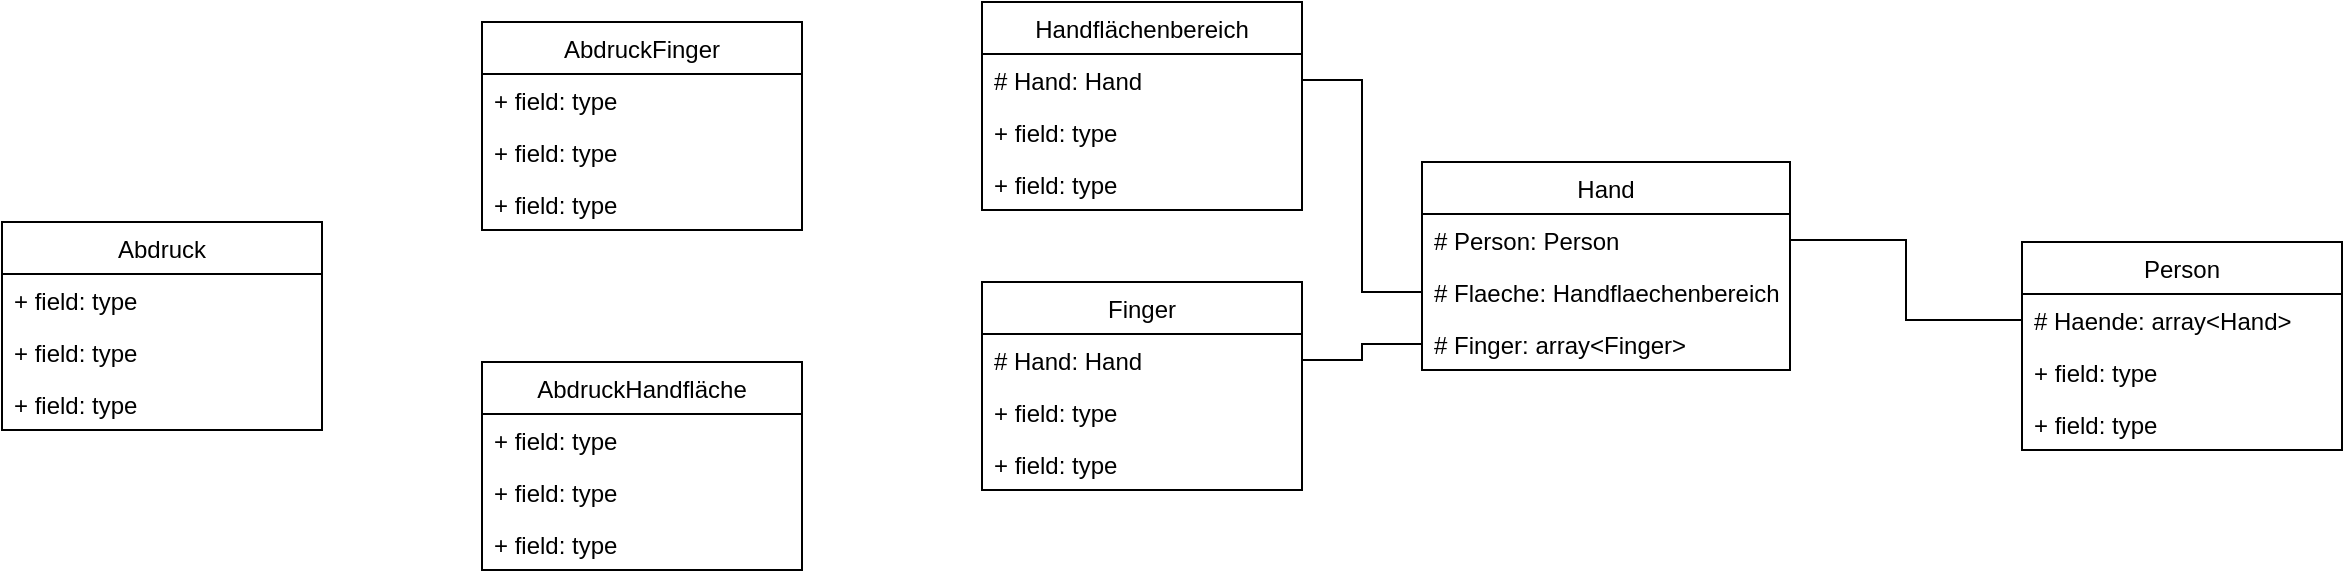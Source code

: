 <mxfile version="16.6.4" type="github">
  <diagram id="C-4ZOdM8WRl1mSUzxaNt" name="Page-1">
    <mxGraphModel dx="2178" dy="1965" grid="1" gridSize="10" guides="1" tooltips="1" connect="1" arrows="1" fold="1" page="1" pageScale="1" pageWidth="827" pageHeight="1169" math="0" shadow="0">
      <root>
        <mxCell id="0" />
        <mxCell id="1" parent="0" />
        <mxCell id="j16VDjymlnY02Lgvr66a-30" value="" style="edgeStyle=orthogonalEdgeStyle;rounded=0;orthogonalLoop=1;jettySize=auto;html=1;endArrow=none;endFill=0;entryX=1;entryY=0.5;entryDx=0;entryDy=0;exitX=0;exitY=0.5;exitDx=0;exitDy=0;" edge="1" parent="1" source="j16VDjymlnY02Lgvr66a-3" target="j16VDjymlnY02Lgvr66a-14">
          <mxGeometry relative="1" as="geometry" />
        </mxCell>
        <mxCell id="j16VDjymlnY02Lgvr66a-1" value="Hand" style="swimlane;fontStyle=0;childLayout=stackLayout;horizontal=1;startSize=26;fillColor=none;horizontalStack=0;resizeParent=1;resizeParentMax=0;resizeLast=0;collapsible=1;marginBottom=0;" vertex="1" parent="1">
          <mxGeometry x="230" y="50" width="184" height="104" as="geometry" />
        </mxCell>
        <mxCell id="j16VDjymlnY02Lgvr66a-2" value="# Person: Person" style="text;strokeColor=none;fillColor=none;align=left;verticalAlign=top;spacingLeft=4;spacingRight=4;overflow=hidden;rotatable=0;points=[[0,0.5],[1,0.5]];portConstraint=eastwest;" vertex="1" parent="j16VDjymlnY02Lgvr66a-1">
          <mxGeometry y="26" width="184" height="26" as="geometry" />
        </mxCell>
        <mxCell id="j16VDjymlnY02Lgvr66a-3" value="# Flaeche: Handflaechenbereich" style="text;strokeColor=none;fillColor=none;align=left;verticalAlign=top;spacingLeft=4;spacingRight=4;overflow=hidden;rotatable=0;points=[[0,0.5],[1,0.5]];portConstraint=eastwest;" vertex="1" parent="j16VDjymlnY02Lgvr66a-1">
          <mxGeometry y="52" width="184" height="26" as="geometry" />
        </mxCell>
        <mxCell id="j16VDjymlnY02Lgvr66a-4" value="# Finger: array&lt;Finger&gt;" style="text;strokeColor=none;fillColor=none;align=left;verticalAlign=top;spacingLeft=4;spacingRight=4;overflow=hidden;rotatable=0;points=[[0,0.5],[1,0.5]];portConstraint=eastwest;" vertex="1" parent="j16VDjymlnY02Lgvr66a-1">
          <mxGeometry y="78" width="184" height="26" as="geometry" />
        </mxCell>
        <mxCell id="j16VDjymlnY02Lgvr66a-5" value="Person" style="swimlane;fontStyle=0;childLayout=stackLayout;horizontal=1;startSize=26;fillColor=none;horizontalStack=0;resizeParent=1;resizeParentMax=0;resizeLast=0;collapsible=1;marginBottom=0;" vertex="1" parent="1">
          <mxGeometry x="530" y="90" width="160" height="104" as="geometry" />
        </mxCell>
        <mxCell id="j16VDjymlnY02Lgvr66a-6" value="# Haende: array&lt;Hand&gt;" style="text;strokeColor=none;fillColor=none;align=left;verticalAlign=top;spacingLeft=4;spacingRight=4;overflow=hidden;rotatable=0;points=[[0,0.5],[1,0.5]];portConstraint=eastwest;" vertex="1" parent="j16VDjymlnY02Lgvr66a-5">
          <mxGeometry y="26" width="160" height="26" as="geometry" />
        </mxCell>
        <mxCell id="j16VDjymlnY02Lgvr66a-7" value="+ field: type" style="text;strokeColor=none;fillColor=none;align=left;verticalAlign=top;spacingLeft=4;spacingRight=4;overflow=hidden;rotatable=0;points=[[0,0.5],[1,0.5]];portConstraint=eastwest;" vertex="1" parent="j16VDjymlnY02Lgvr66a-5">
          <mxGeometry y="52" width="160" height="26" as="geometry" />
        </mxCell>
        <mxCell id="j16VDjymlnY02Lgvr66a-8" value="+ field: type" style="text;strokeColor=none;fillColor=none;align=left;verticalAlign=top;spacingLeft=4;spacingRight=4;overflow=hidden;rotatable=0;points=[[0,0.5],[1,0.5]];portConstraint=eastwest;" vertex="1" parent="j16VDjymlnY02Lgvr66a-5">
          <mxGeometry y="78" width="160" height="26" as="geometry" />
        </mxCell>
        <mxCell id="j16VDjymlnY02Lgvr66a-9" value="Finger" style="swimlane;fontStyle=0;childLayout=stackLayout;horizontal=1;startSize=26;fillColor=none;horizontalStack=0;resizeParent=1;resizeParentMax=0;resizeLast=0;collapsible=1;marginBottom=0;" vertex="1" parent="1">
          <mxGeometry x="10" y="110" width="160" height="104" as="geometry" />
        </mxCell>
        <mxCell id="j16VDjymlnY02Lgvr66a-10" value="# Hand: Hand" style="text;strokeColor=none;fillColor=none;align=left;verticalAlign=top;spacingLeft=4;spacingRight=4;overflow=hidden;rotatable=0;points=[[0,0.5],[1,0.5]];portConstraint=eastwest;" vertex="1" parent="j16VDjymlnY02Lgvr66a-9">
          <mxGeometry y="26" width="160" height="26" as="geometry" />
        </mxCell>
        <mxCell id="j16VDjymlnY02Lgvr66a-11" value="+ field: type" style="text;strokeColor=none;fillColor=none;align=left;verticalAlign=top;spacingLeft=4;spacingRight=4;overflow=hidden;rotatable=0;points=[[0,0.5],[1,0.5]];portConstraint=eastwest;" vertex="1" parent="j16VDjymlnY02Lgvr66a-9">
          <mxGeometry y="52" width="160" height="26" as="geometry" />
        </mxCell>
        <mxCell id="j16VDjymlnY02Lgvr66a-12" value="+ field: type" style="text;strokeColor=none;fillColor=none;align=left;verticalAlign=top;spacingLeft=4;spacingRight=4;overflow=hidden;rotatable=0;points=[[0,0.5],[1,0.5]];portConstraint=eastwest;" vertex="1" parent="j16VDjymlnY02Lgvr66a-9">
          <mxGeometry y="78" width="160" height="26" as="geometry" />
        </mxCell>
        <mxCell id="j16VDjymlnY02Lgvr66a-13" value="Handflächenbereich" style="swimlane;fontStyle=0;childLayout=stackLayout;horizontal=1;startSize=26;fillColor=none;horizontalStack=0;resizeParent=1;resizeParentMax=0;resizeLast=0;collapsible=1;marginBottom=0;" vertex="1" parent="1">
          <mxGeometry x="10" y="-30" width="160" height="104" as="geometry" />
        </mxCell>
        <mxCell id="j16VDjymlnY02Lgvr66a-14" value="# Hand: Hand" style="text;strokeColor=none;fillColor=none;align=left;verticalAlign=top;spacingLeft=4;spacingRight=4;overflow=hidden;rotatable=0;points=[[0,0.5],[1,0.5]];portConstraint=eastwest;" vertex="1" parent="j16VDjymlnY02Lgvr66a-13">
          <mxGeometry y="26" width="160" height="26" as="geometry" />
        </mxCell>
        <mxCell id="j16VDjymlnY02Lgvr66a-15" value="+ field: type" style="text;strokeColor=none;fillColor=none;align=left;verticalAlign=top;spacingLeft=4;spacingRight=4;overflow=hidden;rotatable=0;points=[[0,0.5],[1,0.5]];portConstraint=eastwest;" vertex="1" parent="j16VDjymlnY02Lgvr66a-13">
          <mxGeometry y="52" width="160" height="26" as="geometry" />
        </mxCell>
        <mxCell id="j16VDjymlnY02Lgvr66a-16" value="+ field: type" style="text;strokeColor=none;fillColor=none;align=left;verticalAlign=top;spacingLeft=4;spacingRight=4;overflow=hidden;rotatable=0;points=[[0,0.5],[1,0.5]];portConstraint=eastwest;" vertex="1" parent="j16VDjymlnY02Lgvr66a-13">
          <mxGeometry y="78" width="160" height="26" as="geometry" />
        </mxCell>
        <mxCell id="j16VDjymlnY02Lgvr66a-17" value="Abdruck" style="swimlane;fontStyle=0;childLayout=stackLayout;horizontal=1;startSize=26;fillColor=none;horizontalStack=0;resizeParent=1;resizeParentMax=0;resizeLast=0;collapsible=1;marginBottom=0;" vertex="1" parent="1">
          <mxGeometry x="-480" y="80" width="160" height="104" as="geometry" />
        </mxCell>
        <mxCell id="j16VDjymlnY02Lgvr66a-18" value="+ field: type" style="text;strokeColor=none;fillColor=none;align=left;verticalAlign=top;spacingLeft=4;spacingRight=4;overflow=hidden;rotatable=0;points=[[0,0.5],[1,0.5]];portConstraint=eastwest;" vertex="1" parent="j16VDjymlnY02Lgvr66a-17">
          <mxGeometry y="26" width="160" height="26" as="geometry" />
        </mxCell>
        <mxCell id="j16VDjymlnY02Lgvr66a-19" value="+ field: type" style="text;strokeColor=none;fillColor=none;align=left;verticalAlign=top;spacingLeft=4;spacingRight=4;overflow=hidden;rotatable=0;points=[[0,0.5],[1,0.5]];portConstraint=eastwest;" vertex="1" parent="j16VDjymlnY02Lgvr66a-17">
          <mxGeometry y="52" width="160" height="26" as="geometry" />
        </mxCell>
        <mxCell id="j16VDjymlnY02Lgvr66a-20" value="+ field: type" style="text;strokeColor=none;fillColor=none;align=left;verticalAlign=top;spacingLeft=4;spacingRight=4;overflow=hidden;rotatable=0;points=[[0,0.5],[1,0.5]];portConstraint=eastwest;" vertex="1" parent="j16VDjymlnY02Lgvr66a-17">
          <mxGeometry y="78" width="160" height="26" as="geometry" />
        </mxCell>
        <mxCell id="j16VDjymlnY02Lgvr66a-21" value="AbdruckFinger" style="swimlane;fontStyle=0;childLayout=stackLayout;horizontal=1;startSize=26;fillColor=none;horizontalStack=0;resizeParent=1;resizeParentMax=0;resizeLast=0;collapsible=1;marginBottom=0;" vertex="1" parent="1">
          <mxGeometry x="-240" y="-20" width="160" height="104" as="geometry" />
        </mxCell>
        <mxCell id="j16VDjymlnY02Lgvr66a-22" value="+ field: type" style="text;strokeColor=none;fillColor=none;align=left;verticalAlign=top;spacingLeft=4;spacingRight=4;overflow=hidden;rotatable=0;points=[[0,0.5],[1,0.5]];portConstraint=eastwest;" vertex="1" parent="j16VDjymlnY02Lgvr66a-21">
          <mxGeometry y="26" width="160" height="26" as="geometry" />
        </mxCell>
        <mxCell id="j16VDjymlnY02Lgvr66a-23" value="+ field: type" style="text;strokeColor=none;fillColor=none;align=left;verticalAlign=top;spacingLeft=4;spacingRight=4;overflow=hidden;rotatable=0;points=[[0,0.5],[1,0.5]];portConstraint=eastwest;" vertex="1" parent="j16VDjymlnY02Lgvr66a-21">
          <mxGeometry y="52" width="160" height="26" as="geometry" />
        </mxCell>
        <mxCell id="j16VDjymlnY02Lgvr66a-24" value="+ field: type" style="text;strokeColor=none;fillColor=none;align=left;verticalAlign=top;spacingLeft=4;spacingRight=4;overflow=hidden;rotatable=0;points=[[0,0.5],[1,0.5]];portConstraint=eastwest;" vertex="1" parent="j16VDjymlnY02Lgvr66a-21">
          <mxGeometry y="78" width="160" height="26" as="geometry" />
        </mxCell>
        <mxCell id="j16VDjymlnY02Lgvr66a-25" value="AbdruckHandfläche" style="swimlane;fontStyle=0;childLayout=stackLayout;horizontal=1;startSize=26;fillColor=none;horizontalStack=0;resizeParent=1;resizeParentMax=0;resizeLast=0;collapsible=1;marginBottom=0;" vertex="1" parent="1">
          <mxGeometry x="-240" y="150" width="160" height="104" as="geometry" />
        </mxCell>
        <mxCell id="j16VDjymlnY02Lgvr66a-26" value="+ field: type" style="text;strokeColor=none;fillColor=none;align=left;verticalAlign=top;spacingLeft=4;spacingRight=4;overflow=hidden;rotatable=0;points=[[0,0.5],[1,0.5]];portConstraint=eastwest;" vertex="1" parent="j16VDjymlnY02Lgvr66a-25">
          <mxGeometry y="26" width="160" height="26" as="geometry" />
        </mxCell>
        <mxCell id="j16VDjymlnY02Lgvr66a-27" value="+ field: type" style="text;strokeColor=none;fillColor=none;align=left;verticalAlign=top;spacingLeft=4;spacingRight=4;overflow=hidden;rotatable=0;points=[[0,0.5],[1,0.5]];portConstraint=eastwest;" vertex="1" parent="j16VDjymlnY02Lgvr66a-25">
          <mxGeometry y="52" width="160" height="26" as="geometry" />
        </mxCell>
        <mxCell id="j16VDjymlnY02Lgvr66a-28" value="+ field: type" style="text;strokeColor=none;fillColor=none;align=left;verticalAlign=top;spacingLeft=4;spacingRight=4;overflow=hidden;rotatable=0;points=[[0,0.5],[1,0.5]];portConstraint=eastwest;" vertex="1" parent="j16VDjymlnY02Lgvr66a-25">
          <mxGeometry y="78" width="160" height="26" as="geometry" />
        </mxCell>
        <mxCell id="j16VDjymlnY02Lgvr66a-29" style="edgeStyle=orthogonalEdgeStyle;rounded=0;orthogonalLoop=1;jettySize=auto;html=1;exitX=0;exitY=0.5;exitDx=0;exitDy=0;entryX=1;entryY=0.5;entryDx=0;entryDy=0;endArrow=none;endFill=0;" edge="1" parent="1" source="j16VDjymlnY02Lgvr66a-6" target="j16VDjymlnY02Lgvr66a-2">
          <mxGeometry relative="1" as="geometry" />
        </mxCell>
        <mxCell id="j16VDjymlnY02Lgvr66a-31" style="edgeStyle=orthogonalEdgeStyle;rounded=0;orthogonalLoop=1;jettySize=auto;html=1;exitX=1;exitY=0.5;exitDx=0;exitDy=0;entryX=0;entryY=0.5;entryDx=0;entryDy=0;endArrow=none;endFill=0;" edge="1" parent="1" source="j16VDjymlnY02Lgvr66a-10" target="j16VDjymlnY02Lgvr66a-4">
          <mxGeometry relative="1" as="geometry" />
        </mxCell>
      </root>
    </mxGraphModel>
  </diagram>
</mxfile>
